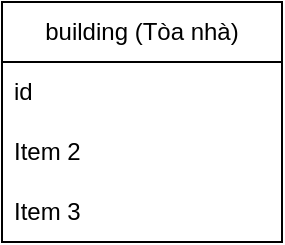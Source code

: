 <mxfile version="26.0.3">
  <diagram name="Trang-1" id="AU1S5TPS8DAF8s0fZ8YM">
    <mxGraphModel dx="2217" dy="755" grid="1" gridSize="10" guides="1" tooltips="1" connect="1" arrows="1" fold="1" page="1" pageScale="1" pageWidth="827" pageHeight="1169" math="0" shadow="0">
      <root>
        <mxCell id="0" />
        <mxCell id="1" parent="0" />
        <mxCell id="i2rP0M_Yu1MF1QwuNEh4-1" value="building (Tòa nhà)" style="swimlane;fontStyle=0;childLayout=stackLayout;horizontal=1;startSize=30;horizontalStack=0;resizeParent=1;resizeParentMax=0;resizeLast=0;collapsible=1;marginBottom=0;whiteSpace=wrap;html=1;" parent="1" vertex="1">
          <mxGeometry x="-720" y="610" width="140" height="120" as="geometry" />
        </mxCell>
        <mxCell id="i2rP0M_Yu1MF1QwuNEh4-2" value="id&amp;nbsp;" style="text;strokeColor=none;fillColor=none;align=left;verticalAlign=middle;spacingLeft=4;spacingRight=4;overflow=hidden;points=[[0,0.5],[1,0.5]];portConstraint=eastwest;rotatable=0;whiteSpace=wrap;html=1;" parent="i2rP0M_Yu1MF1QwuNEh4-1" vertex="1">
          <mxGeometry y="30" width="140" height="30" as="geometry" />
        </mxCell>
        <mxCell id="i2rP0M_Yu1MF1QwuNEh4-3" value="Item 2" style="text;strokeColor=none;fillColor=none;align=left;verticalAlign=middle;spacingLeft=4;spacingRight=4;overflow=hidden;points=[[0,0.5],[1,0.5]];portConstraint=eastwest;rotatable=0;whiteSpace=wrap;html=1;" parent="i2rP0M_Yu1MF1QwuNEh4-1" vertex="1">
          <mxGeometry y="60" width="140" height="30" as="geometry" />
        </mxCell>
        <mxCell id="i2rP0M_Yu1MF1QwuNEh4-4" value="Item 3" style="text;strokeColor=none;fillColor=none;align=left;verticalAlign=middle;spacingLeft=4;spacingRight=4;overflow=hidden;points=[[0,0.5],[1,0.5]];portConstraint=eastwest;rotatable=0;whiteSpace=wrap;html=1;" parent="i2rP0M_Yu1MF1QwuNEh4-1" vertex="1">
          <mxGeometry y="90" width="140" height="30" as="geometry" />
        </mxCell>
      </root>
    </mxGraphModel>
  </diagram>
</mxfile>
